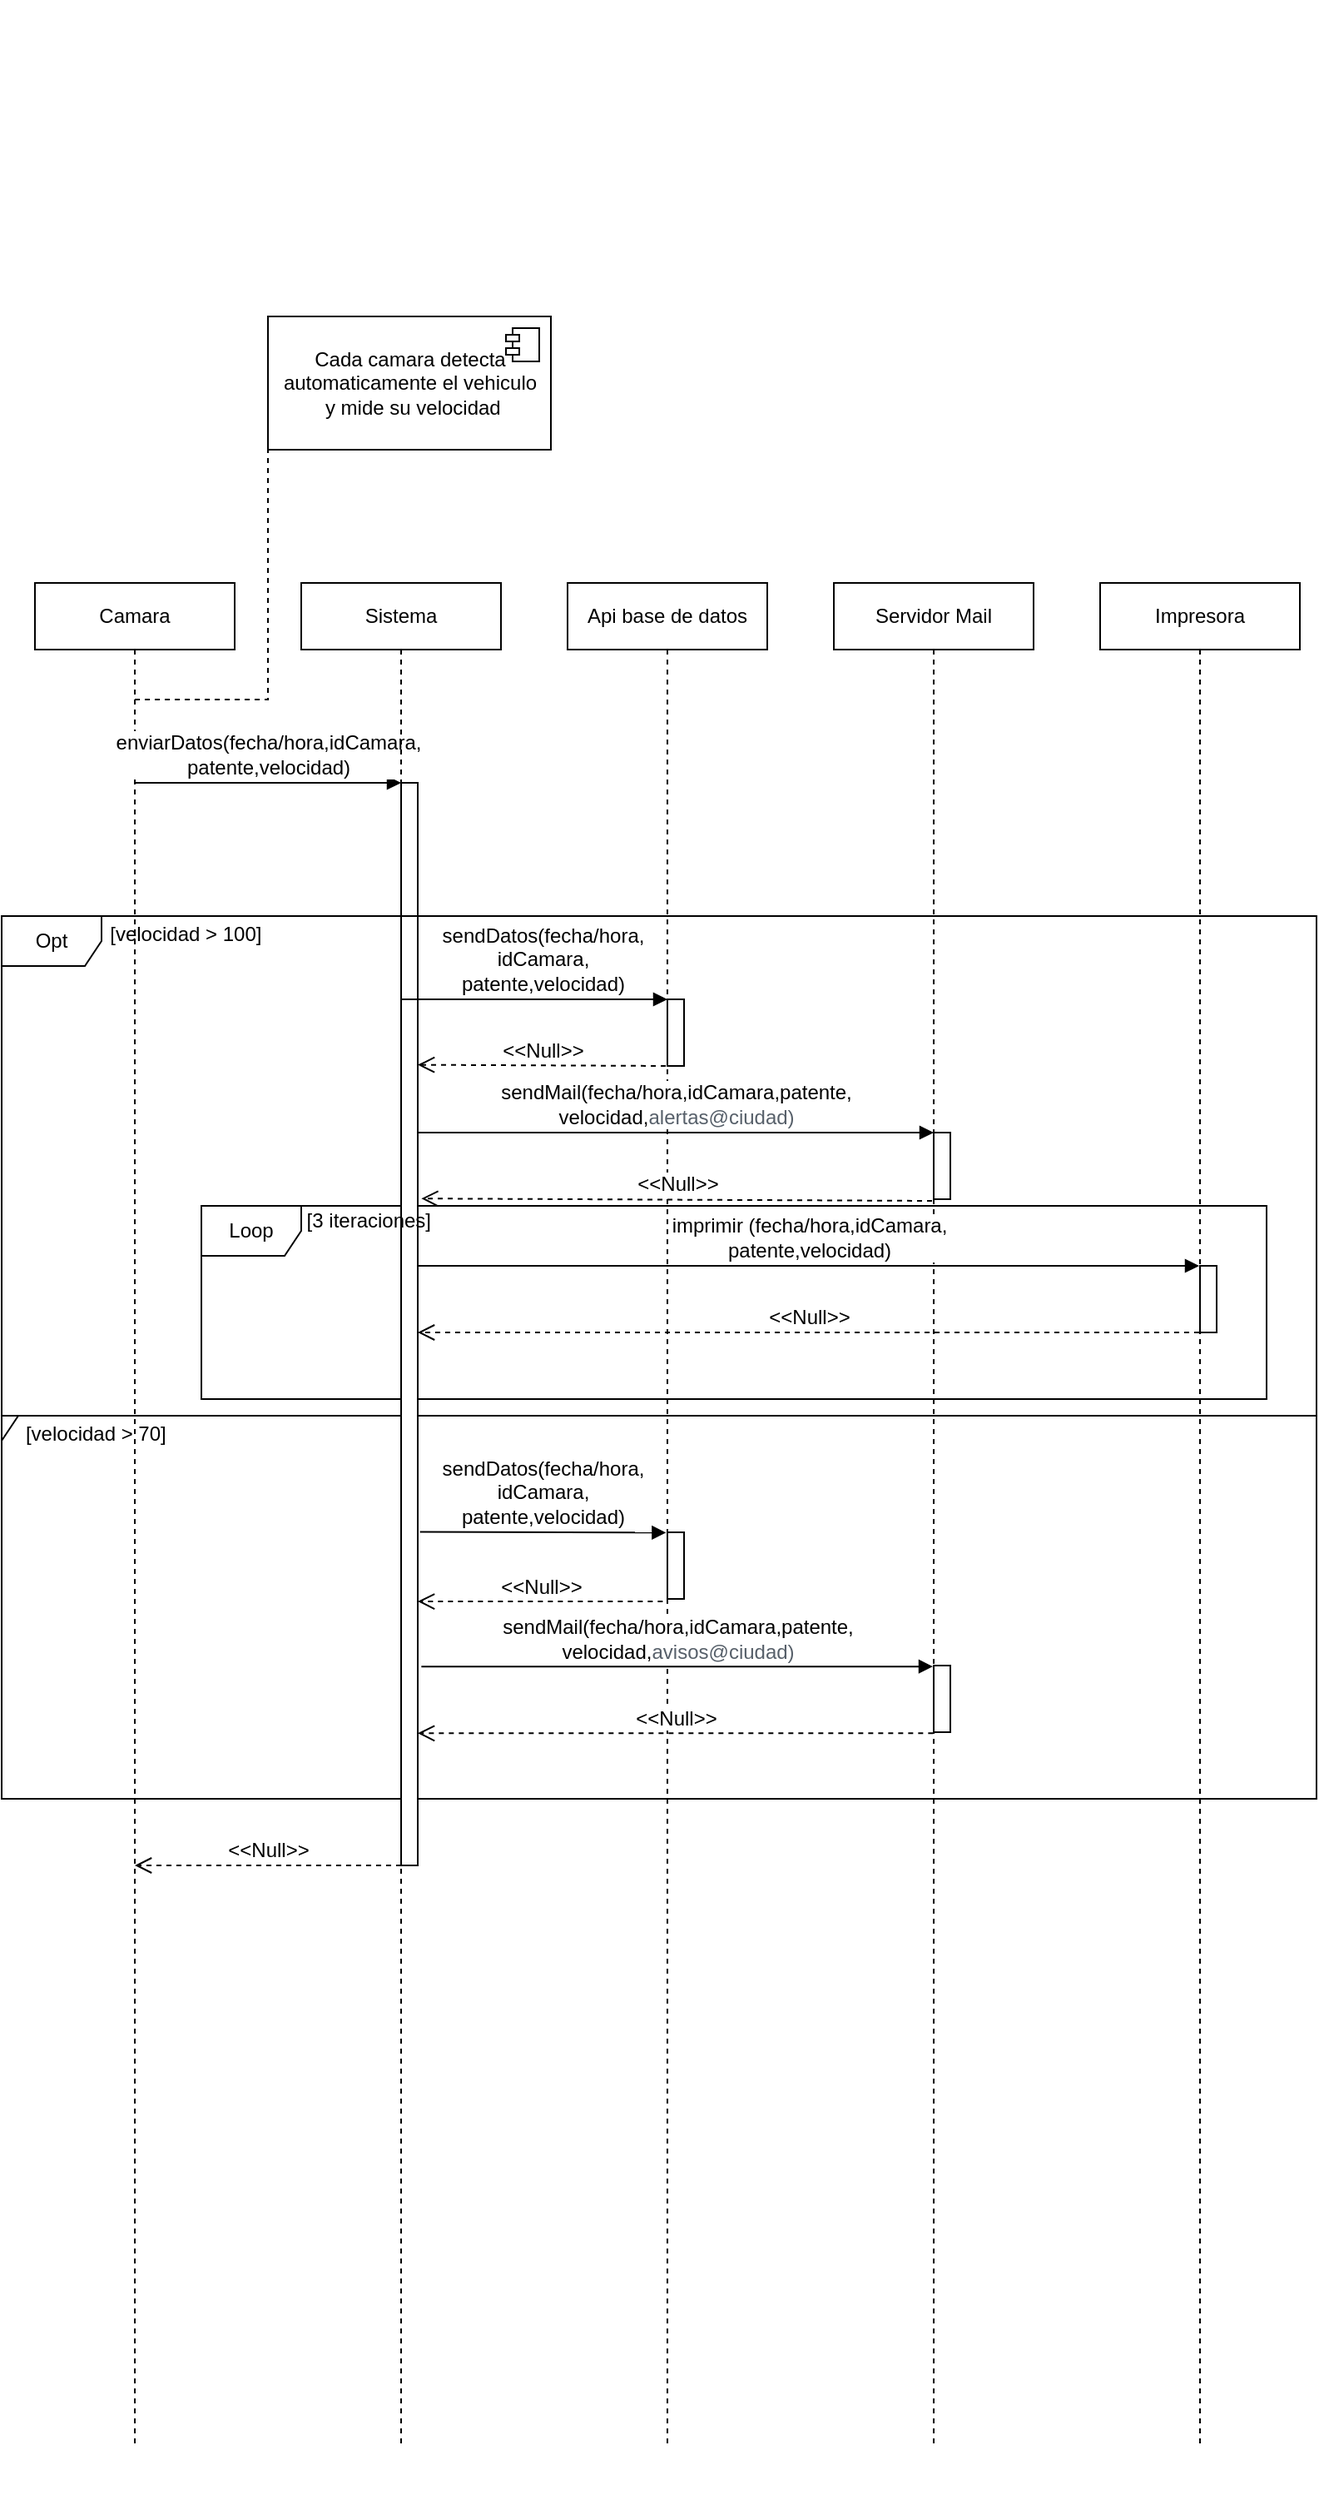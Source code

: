 <mxfile version="19.0.3" type="device"><diagram id="y-66_ImeQu9oK-cZ_WoU" name="Página-1"><mxGraphModel dx="862" dy="549" grid="1" gridSize="10" guides="1" tooltips="1" connect="1" arrows="1" fold="1" page="1" pageScale="1" pageWidth="827" pageHeight="1169" math="0" shadow="0"><root><mxCell id="0"/><mxCell id="1" parent="0"/><mxCell id="ZYNm3F5d_7YeedwfRKMK-2" value="" style="group" vertex="1" connectable="0" parent="1"><mxGeometry x="20" width="770" height="1500" as="geometry"/></mxCell><mxCell id="ZYNm3F5d_7YeedwfRKMK-1" value="" style="group" vertex="1" connectable="0" parent="ZYNm3F5d_7YeedwfRKMK-2"><mxGeometry x="60" y="190" width="710" height="1310" as="geometry"/></mxCell><mxCell id="oXnmx4VzTs4B_nstwqR2-38" value="Cada camara detecta &lt;br&gt;automaticamente el vehiculo&lt;br&gt;&amp;nbsp;y mide su velocidad" style="html=1;dropTarget=0;fontSize=12;" parent="ZYNm3F5d_7YeedwfRKMK-1" vertex="1"><mxGeometry x="80" width="170" height="80" as="geometry"/></mxCell><mxCell id="oXnmx4VzTs4B_nstwqR2-39" value="" style="shape=module;jettyWidth=8;jettyHeight=4;fontSize=12;" parent="oXnmx4VzTs4B_nstwqR2-38" vertex="1"><mxGeometry x="1" width="20" height="20" relative="1" as="geometry"><mxPoint x="-27" y="7" as="offset"/></mxGeometry></mxCell><mxCell id="oXnmx4VzTs4B_nstwqR2-41" value="" style="endArrow=none;dashed=1;html=1;rounded=0;fontSize=12;entryX=0;entryY=1;entryDx=0;entryDy=0;" parent="ZYNm3F5d_7YeedwfRKMK-1" target="oXnmx4VzTs4B_nstwqR2-38" edge="1" source="AMCT4g8INcKYV2SJDhVp-3"><mxGeometry width="50" height="50" relative="1" as="geometry"><mxPoint x="10" y="290" as="sourcePoint"/><mxPoint x="360" y="330" as="targetPoint"/><Array as="points"><mxPoint x="10" y="230"/><mxPoint x="80" y="230"/></Array></mxGeometry></mxCell><mxCell id="AMCT4g8INcKYV2SJDhVp-3" value="Camara" style="shape=umlLifeline;perimeter=lifelinePerimeter;whiteSpace=wrap;html=1;container=0;collapsible=0;recursiveResize=0;outlineConnect=0;size=40;" parent="ZYNm3F5d_7YeedwfRKMK-1" vertex="1"><mxGeometry x="-60" y="160" width="120" height="1120" as="geometry"/></mxCell><mxCell id="oXnmx4VzTs4B_nstwqR2-5" value="&lt;font style=&quot;font-size: 12px;&quot;&gt;enviarDatos(fecha/hora,idCamara,&lt;br&gt;patente,velocidad)&lt;br&gt;&lt;/font&gt;" style="html=1;verticalAlign=bottom;endArrow=block;entryX=0;entryY=0;rounded=0;" parent="ZYNm3F5d_7YeedwfRKMK-1" edge="1"><mxGeometry relative="1" as="geometry"><mxPoint y="280" as="sourcePoint"/><mxPoint x="160" y="280" as="targetPoint"/><Array as="points"/></mxGeometry></mxCell><mxCell id="AMCT4g8INcKYV2SJDhVp-4" value="Sistema" style="shape=umlLifeline;perimeter=lifelinePerimeter;whiteSpace=wrap;html=1;container=0;collapsible=0;recursiveResize=0;outlineConnect=0;size=40;" parent="ZYNm3F5d_7YeedwfRKMK-1" vertex="1"><mxGeometry x="100" y="160" width="120" height="1120" as="geometry"/></mxCell><mxCell id="ZYNm3F5d_7YeedwfRKMK-3" value="" style="html=1;points=[];perimeter=orthogonalPerimeter;" vertex="1" parent="ZYNm3F5d_7YeedwfRKMK-1"><mxGeometry x="160" y="280" width="10" height="640" as="geometry"/></mxCell><mxCell id="oXnmx4VzTs4B_nstwqR2-65" value="" style="shape=umlFrame;whiteSpace=wrap;html=1;fontFamily=Helvetica;fontSize=12;width=10;height=15;" parent="ZYNm3F5d_7YeedwfRKMK-1" vertex="1"><mxGeometry x="-80" y="660" width="790" height="230" as="geometry"/></mxCell><mxCell id="oXnmx4VzTs4B_nstwqR2-3" value="Api base de datos" style="shape=umlLifeline;perimeter=lifelinePerimeter;whiteSpace=wrap;html=1;container=0;collapsible=0;recursiveResize=0;outlineConnect=0;" parent="ZYNm3F5d_7YeedwfRKMK-2" vertex="1"><mxGeometry x="320" y="350" width="120" height="1120" as="geometry"/></mxCell><mxCell id="oXnmx4VzTs4B_nstwqR2-1" value="Servidor Mail" style="shape=umlLifeline;perimeter=lifelinePerimeter;whiteSpace=wrap;html=1;container=0;collapsible=0;recursiveResize=0;outlineConnect=0;" parent="ZYNm3F5d_7YeedwfRKMK-2" vertex="1"><mxGeometry x="480" y="350" width="120" height="1120" as="geometry"/></mxCell><mxCell id="oXnmx4VzTs4B_nstwqR2-2" value="Impresora" style="shape=umlLifeline;perimeter=lifelinePerimeter;whiteSpace=wrap;html=1;container=0;collapsible=0;recursiveResize=0;outlineConnect=0;" parent="ZYNm3F5d_7YeedwfRKMK-2" vertex="1"><mxGeometry x="640" y="350" width="120" height="1120" as="geometry"/></mxCell><mxCell id="oXnmx4VzTs4B_nstwqR2-63" value="Opt" style="shape=umlFrame;whiteSpace=wrap;html=1;fontFamily=Helvetica;fontSize=12;" parent="ZYNm3F5d_7YeedwfRKMK-2" vertex="1"><mxGeometry x="-20" y="550" width="790" height="300" as="geometry"/></mxCell><mxCell id="oXnmx4VzTs4B_nstwqR2-60" value="Loop" style="shape=umlFrame;whiteSpace=wrap;html=1;fontFamily=Helvetica;fontSize=12;" parent="1" vertex="1"><mxGeometry x="120" y="724" width="640" height="116" as="geometry"/></mxCell><mxCell id="oXnmx4VzTs4B_nstwqR2-49" value="" style="html=1;points=[];perimeter=orthogonalPerimeter;fontSize=12;" parent="1" vertex="1"><mxGeometry x="240" y="600" width="10" height="520" as="geometry"/></mxCell><mxCell id="oXnmx4VzTs4B_nstwqR2-50" value="" style="html=1;points=[];perimeter=orthogonalPerimeter;fontSize=12;" parent="1" vertex="1"><mxGeometry x="400" y="600" width="10" height="40" as="geometry"/></mxCell><mxCell id="oXnmx4VzTs4B_nstwqR2-51" value="sendDatos(fecha/hora,&lt;br&gt;idCamara,&lt;br&gt;patente,velocidad)" style="html=1;verticalAlign=bottom;endArrow=block;rounded=0;fontSize=12;entryX=0;entryY=0;entryDx=0;entryDy=0;entryPerimeter=0;" parent="1" target="oXnmx4VzTs4B_nstwqR2-50" edge="1"><mxGeometry width="80" relative="1" as="geometry"><mxPoint x="250" y="600" as="sourcePoint"/><mxPoint x="320" y="560" as="targetPoint"/></mxGeometry></mxCell><mxCell id="oXnmx4VzTs4B_nstwqR2-53" value="&amp;lt;&amp;lt;Null&amp;gt;&amp;gt;" style="html=1;verticalAlign=bottom;endArrow=open;dashed=1;endSize=8;rounded=0;fontSize=12;" parent="1" edge="1"><mxGeometry relative="1" as="geometry"><mxPoint x="399" y="640" as="sourcePoint"/><mxPoint x="250" y="639.31" as="targetPoint"/></mxGeometry></mxCell><mxCell id="oXnmx4VzTs4B_nstwqR2-55" value="sendMail(fecha/hora,idCamara,patente,&lt;br&gt;velocidad,&lt;span style=&quot;color: rgb(87, 96, 106); text-align: left;&quot;&gt;&lt;font style=&quot;font-size: 12px;&quot;&gt;alertas@ciudad)&lt;/font&gt;&lt;/span&gt;" style="html=1;verticalAlign=bottom;endArrow=block;rounded=0;fontSize=12;" parent="1" edge="1"><mxGeometry width="80" relative="1" as="geometry"><mxPoint x="250" y="680" as="sourcePoint"/><mxPoint x="560" y="680" as="targetPoint"/></mxGeometry></mxCell><mxCell id="oXnmx4VzTs4B_nstwqR2-56" value="&amp;lt;&amp;lt;Null&amp;gt;&amp;gt;" style="html=1;verticalAlign=bottom;endArrow=open;dashed=1;endSize=8;rounded=0;fontSize=12;entryX=1.217;entryY=0.23;entryDx=0;entryDy=0;entryPerimeter=0;exitX=-0.1;exitY=1.025;exitDx=0;exitDy=0;exitPerimeter=0;" parent="1" source="oXnmx4VzTs4B_nstwqR2-54" target="oXnmx4VzTs4B_nstwqR2-49" edge="1"><mxGeometry relative="1" as="geometry"><mxPoint x="410" y="710" as="sourcePoint"/><mxPoint x="320" y="720" as="targetPoint"/></mxGeometry></mxCell><mxCell id="oXnmx4VzTs4B_nstwqR2-58" value="imprimir (fecha/hora,idCamara,&lt;br&gt;patente,velocidad)" style="html=1;verticalAlign=bottom;endArrow=block;rounded=0;fontFamily=Helvetica;fontSize=12;" parent="1" target="oXnmx4VzTs4B_nstwqR2-2" edge="1"><mxGeometry width="80" relative="1" as="geometry"><mxPoint x="250" y="760" as="sourcePoint"/><mxPoint x="410" y="720" as="targetPoint"/></mxGeometry></mxCell><mxCell id="oXnmx4VzTs4B_nstwqR2-59" value="&amp;lt;&amp;lt;Null&amp;gt;&amp;gt;" style="html=1;verticalAlign=bottom;endArrow=open;dashed=1;endSize=8;rounded=0;fontFamily=Helvetica;fontSize=12;" parent="1" source="oXnmx4VzTs4B_nstwqR2-2" edge="1"><mxGeometry relative="1" as="geometry"><mxPoint x="410" y="720" as="sourcePoint"/><mxPoint x="250" y="800" as="targetPoint"/></mxGeometry></mxCell><mxCell id="oXnmx4VzTs4B_nstwqR2-62" value=" [3 iteraciones]" style="text;align=center;fontStyle=0;verticalAlign=middle;spacingLeft=3;spacingRight=3;strokeColor=none;rotatable=0;points=[[0,0.5],[1,0.5]];portConstraint=eastwest;fontSize=12;" parent="1" vertex="1"><mxGeometry x="174" y="717" width="90" height="30" as="geometry"/></mxCell><mxCell id="oXnmx4VzTs4B_nstwqR2-64" value=" [velocidad &gt; 100]" style="text;align=center;fontStyle=0;verticalAlign=middle;spacingLeft=3;spacingRight=3;strokeColor=none;rotatable=0;points=[[0,0.5],[1,0.5]];portConstraint=eastwest;fontSize=12;" parent="1" vertex="1"><mxGeometry x="64" y="545" width="90" height="30" as="geometry"/></mxCell><mxCell id="oXnmx4VzTs4B_nstwqR2-69" value="sendDatos(fecha/hora,&lt;br&gt;idCamara,&lt;br&gt;patente,velocidad)" style="html=1;verticalAlign=bottom;endArrow=block;rounded=0;fontFamily=Helvetica;fontSize=12;entryX=-0.08;entryY=0.005;entryDx=0;entryDy=0;entryPerimeter=0;exitX=1.133;exitY=0.615;exitDx=0;exitDy=0;exitPerimeter=0;" parent="1" source="oXnmx4VzTs4B_nstwqR2-49" target="oXnmx4VzTs4B_nstwqR2-67" edge="1"><mxGeometry width="80" relative="1" as="geometry"><mxPoint x="260" y="920" as="sourcePoint"/><mxPoint x="370" y="880" as="targetPoint"/></mxGeometry></mxCell><mxCell id="oXnmx4VzTs4B_nstwqR2-70" value=" [velocidad &gt; 70]" style="text;align=center;fontStyle=0;verticalAlign=middle;spacingLeft=3;spacingRight=3;strokeColor=none;rotatable=0;points=[[0,0.5],[1,0.5]];portConstraint=eastwest;fontSize=12;" parent="1" vertex="1"><mxGeometry x="10" y="845" width="90" height="30" as="geometry"/></mxCell><mxCell id="oXnmx4VzTs4B_nstwqR2-71" value="&amp;lt;&amp;lt;Null&amp;gt;&amp;gt;" style="html=1;verticalAlign=bottom;endArrow=open;dashed=1;endSize=8;rounded=0;fontFamily=Helvetica;fontSize=12;exitX=-0.283;exitY=1.038;exitDx=0;exitDy=0;exitPerimeter=0;" parent="1" source="oXnmx4VzTs4B_nstwqR2-67" edge="1"><mxGeometry relative="1" as="geometry"><mxPoint x="410" y="870" as="sourcePoint"/><mxPoint x="250" y="961.52" as="targetPoint"/></mxGeometry></mxCell><mxCell id="oXnmx4VzTs4B_nstwqR2-72" value="sendMail(fecha/hora,idCamara,patente,&lt;br&gt;velocidad,&lt;span style=&quot;color: rgb(87, 96, 106); text-align: left;&quot;&gt;avisos@ciudad)&lt;/span&gt;" style="html=1;verticalAlign=bottom;endArrow=block;rounded=0;fontFamily=Helvetica;fontSize=12;exitX=1.217;exitY=0.403;exitDx=0;exitDy=0;exitPerimeter=0;" parent="1" target="oXnmx4VzTs4B_nstwqR2-1" edge="1"><mxGeometry width="80" relative="1" as="geometry"><mxPoint x="252.17" y="1000.6" as="sourcePoint"/><mxPoint x="410" y="870" as="targetPoint"/></mxGeometry></mxCell><mxCell id="oXnmx4VzTs4B_nstwqR2-73" value="&amp;lt;&amp;lt;Null&amp;gt;&amp;gt;" style="html=1;verticalAlign=bottom;endArrow=open;dashed=1;endSize=8;rounded=0;fontFamily=Helvetica;fontSize=12;exitX=-0.033;exitY=1.017;exitDx=0;exitDy=0;exitPerimeter=0;" parent="1" source="oXnmx4VzTs4B_nstwqR2-68" edge="1"><mxGeometry relative="1" as="geometry"><mxPoint x="410" y="870" as="sourcePoint"/><mxPoint x="250" y="1040.68" as="targetPoint"/></mxGeometry></mxCell><mxCell id="oXnmx4VzTs4B_nstwqR2-76" value="&amp;lt;&amp;lt;Null&amp;gt;&amp;gt;" style="html=1;verticalAlign=bottom;endArrow=open;dashed=1;endSize=8;rounded=0;fontFamily=Helvetica;fontSize=12;" parent="1" edge="1"><mxGeometry relative="1" as="geometry"><mxPoint x="240" y="1120" as="sourcePoint"/><mxPoint x="80" y="1120" as="targetPoint"/></mxGeometry></mxCell><mxCell id="oXnmx4VzTs4B_nstwqR2-67" value="" style="html=1;points=[];perimeter=orthogonalPerimeter;fontFamily=Helvetica;fontSize=12;" parent="1" vertex="1"><mxGeometry x="400" y="920" width="10" height="40" as="geometry"/></mxCell><mxCell id="oXnmx4VzTs4B_nstwqR2-54" value="" style="html=1;points=[];perimeter=orthogonalPerimeter;fontSize=12;" parent="1" vertex="1"><mxGeometry x="560" y="680" width="10" height="40" as="geometry"/></mxCell><mxCell id="oXnmx4VzTs4B_nstwqR2-68" value="" style="html=1;points=[];perimeter=orthogonalPerimeter;fontFamily=Helvetica;fontSize=12;" parent="1" vertex="1"><mxGeometry x="560" y="1000" width="10" height="40" as="geometry"/></mxCell><mxCell id="oXnmx4VzTs4B_nstwqR2-57" value="" style="html=1;points=[];perimeter=orthogonalPerimeter;fontFamily=Helvetica;fontSize=12;" parent="1" vertex="1"><mxGeometry x="720" y="760" width="10" height="40" as="geometry"/></mxCell></root></mxGraphModel></diagram></mxfile>